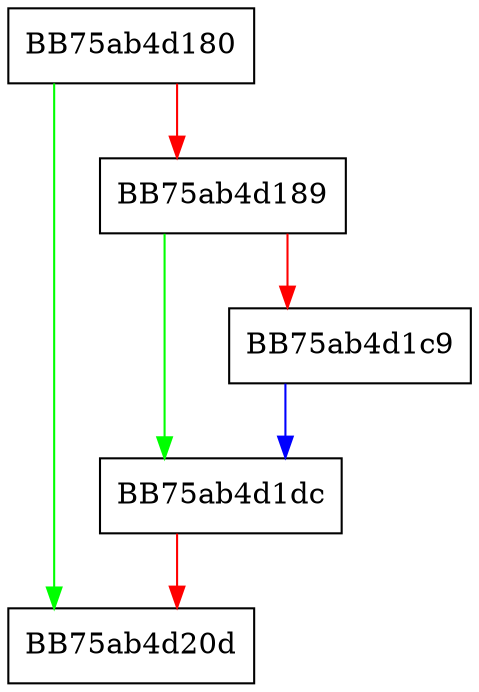 digraph codeReal {
  node [shape="box"];
  graph [splines=ortho];
  BB75ab4d180 -> BB75ab4d20d [color="green"];
  BB75ab4d180 -> BB75ab4d189 [color="red"];
  BB75ab4d189 -> BB75ab4d1dc [color="green"];
  BB75ab4d189 -> BB75ab4d1c9 [color="red"];
  BB75ab4d1c9 -> BB75ab4d1dc [color="blue"];
  BB75ab4d1dc -> BB75ab4d20d [color="red"];
}